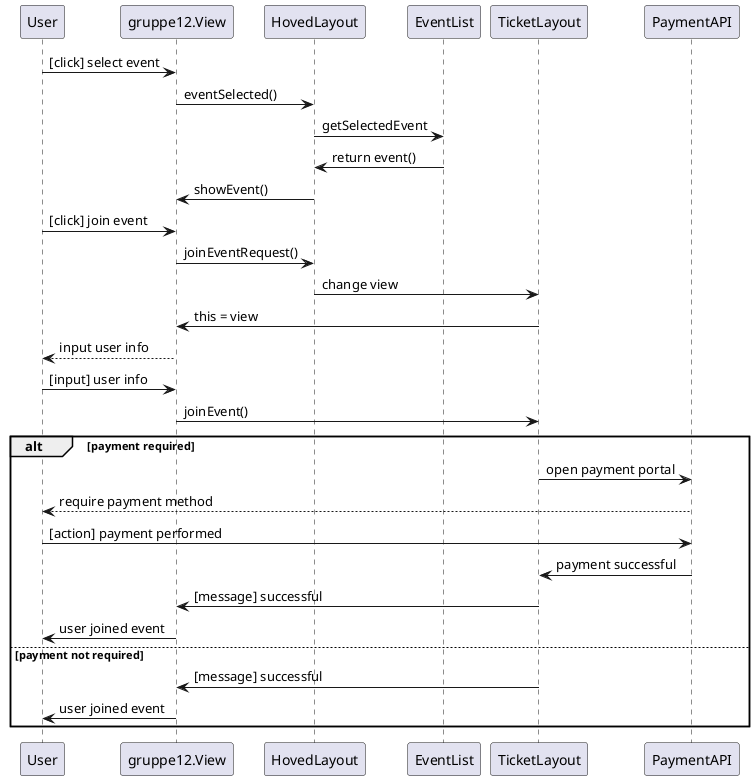 @startuml
User -> gruppe12.View: [click] select event
gruppe12.View -> HovedLayout: eventSelected()
HovedLayout -> EventList: getSelectedEvent
EventList -> HovedLayout: return event()
HovedLayout -> gruppe12.View: showEvent()
User -> gruppe12.View: [click] join event
gruppe12.View -> HovedLayout: joinEventRequest()
HovedLayout -> TicketLayout: change view
TicketLayout -> gruppe12.View: this = view
gruppe12.View --> User: input user info
User -> gruppe12.View: [input] user info
gruppe12.View -> TicketLayout: joinEvent()
alt payment required
TicketLayout -> PaymentAPI: open payment portal
PaymentAPI --> User: require payment method
User -> PaymentAPI: [action] payment performed
PaymentAPI -> TicketLayout: payment successful
TicketLayout -> gruppe12.View: [message] successful
gruppe12.View -> User: user joined event
else payment not required
TicketLayout -> gruppe12.View: [message] successful
gruppe12.View -> User: user joined event
end
@enduml